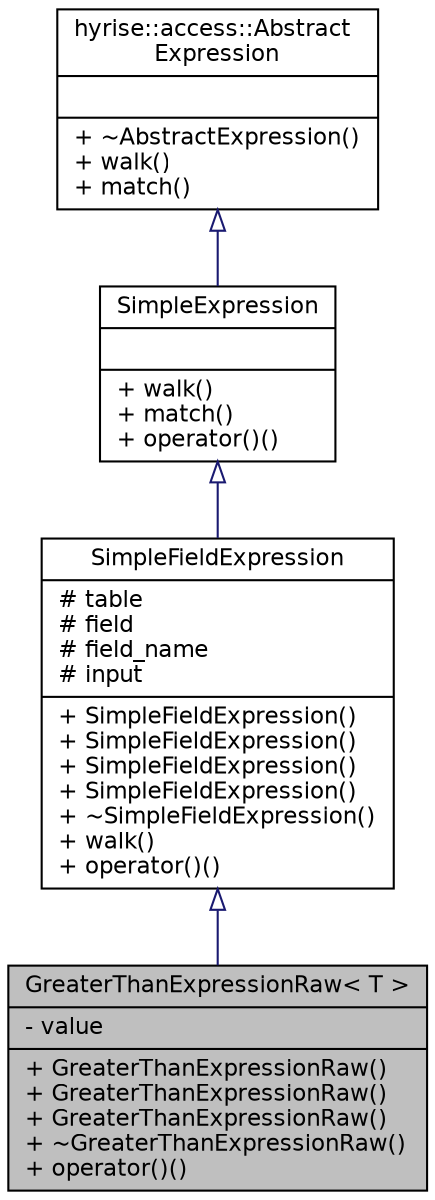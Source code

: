 digraph "GreaterThanExpressionRaw&lt; T &gt;"
{
  edge [fontname="Helvetica",fontsize="11",labelfontname="Helvetica",labelfontsize="11"];
  node [fontname="Helvetica",fontsize="11",shape=record];
  Node1 [label="{GreaterThanExpressionRaw\< T \>\n|- value\l|+ GreaterThanExpressionRaw()\l+ GreaterThanExpressionRaw()\l+ GreaterThanExpressionRaw()\l+ ~GreaterThanExpressionRaw()\l+ operator()()\l}",height=0.2,width=0.4,color="black", fillcolor="grey75", style="filled" fontcolor="black"];
  Node2 -> Node1 [dir="back",color="midnightblue",fontsize="11",style="solid",arrowtail="onormal",fontname="Helvetica"];
  Node2 [label="{SimpleFieldExpression\n|# table\l# field\l# field_name\l# input\l|+ SimpleFieldExpression()\l+ SimpleFieldExpression()\l+ SimpleFieldExpression()\l+ SimpleFieldExpression()\l+ ~SimpleFieldExpression()\l+ walk()\l+ operator()()\l}",height=0.2,width=0.4,color="black", fillcolor="white", style="filled",URL="$class_simple_field_expression.html"];
  Node3 -> Node2 [dir="back",color="midnightblue",fontsize="11",style="solid",arrowtail="onormal",fontname="Helvetica"];
  Node3 [label="{SimpleExpression\n||+ walk()\l+ match()\l+ operator()()\l}",height=0.2,width=0.4,color="black", fillcolor="white", style="filled",URL="$class_simple_expression.html"];
  Node4 -> Node3 [dir="back",color="midnightblue",fontsize="11",style="solid",arrowtail="onormal",fontname="Helvetica"];
  Node4 [label="{hyrise::access::Abstract\lExpression\n||+ ~AbstractExpression()\l+ walk()\l+ match()\l}",height=0.2,width=0.4,color="black", fillcolor="white", style="filled",URL="$classhyrise_1_1access_1_1_abstract_expression.html",tooltip="Abstract expression interface."];
}
